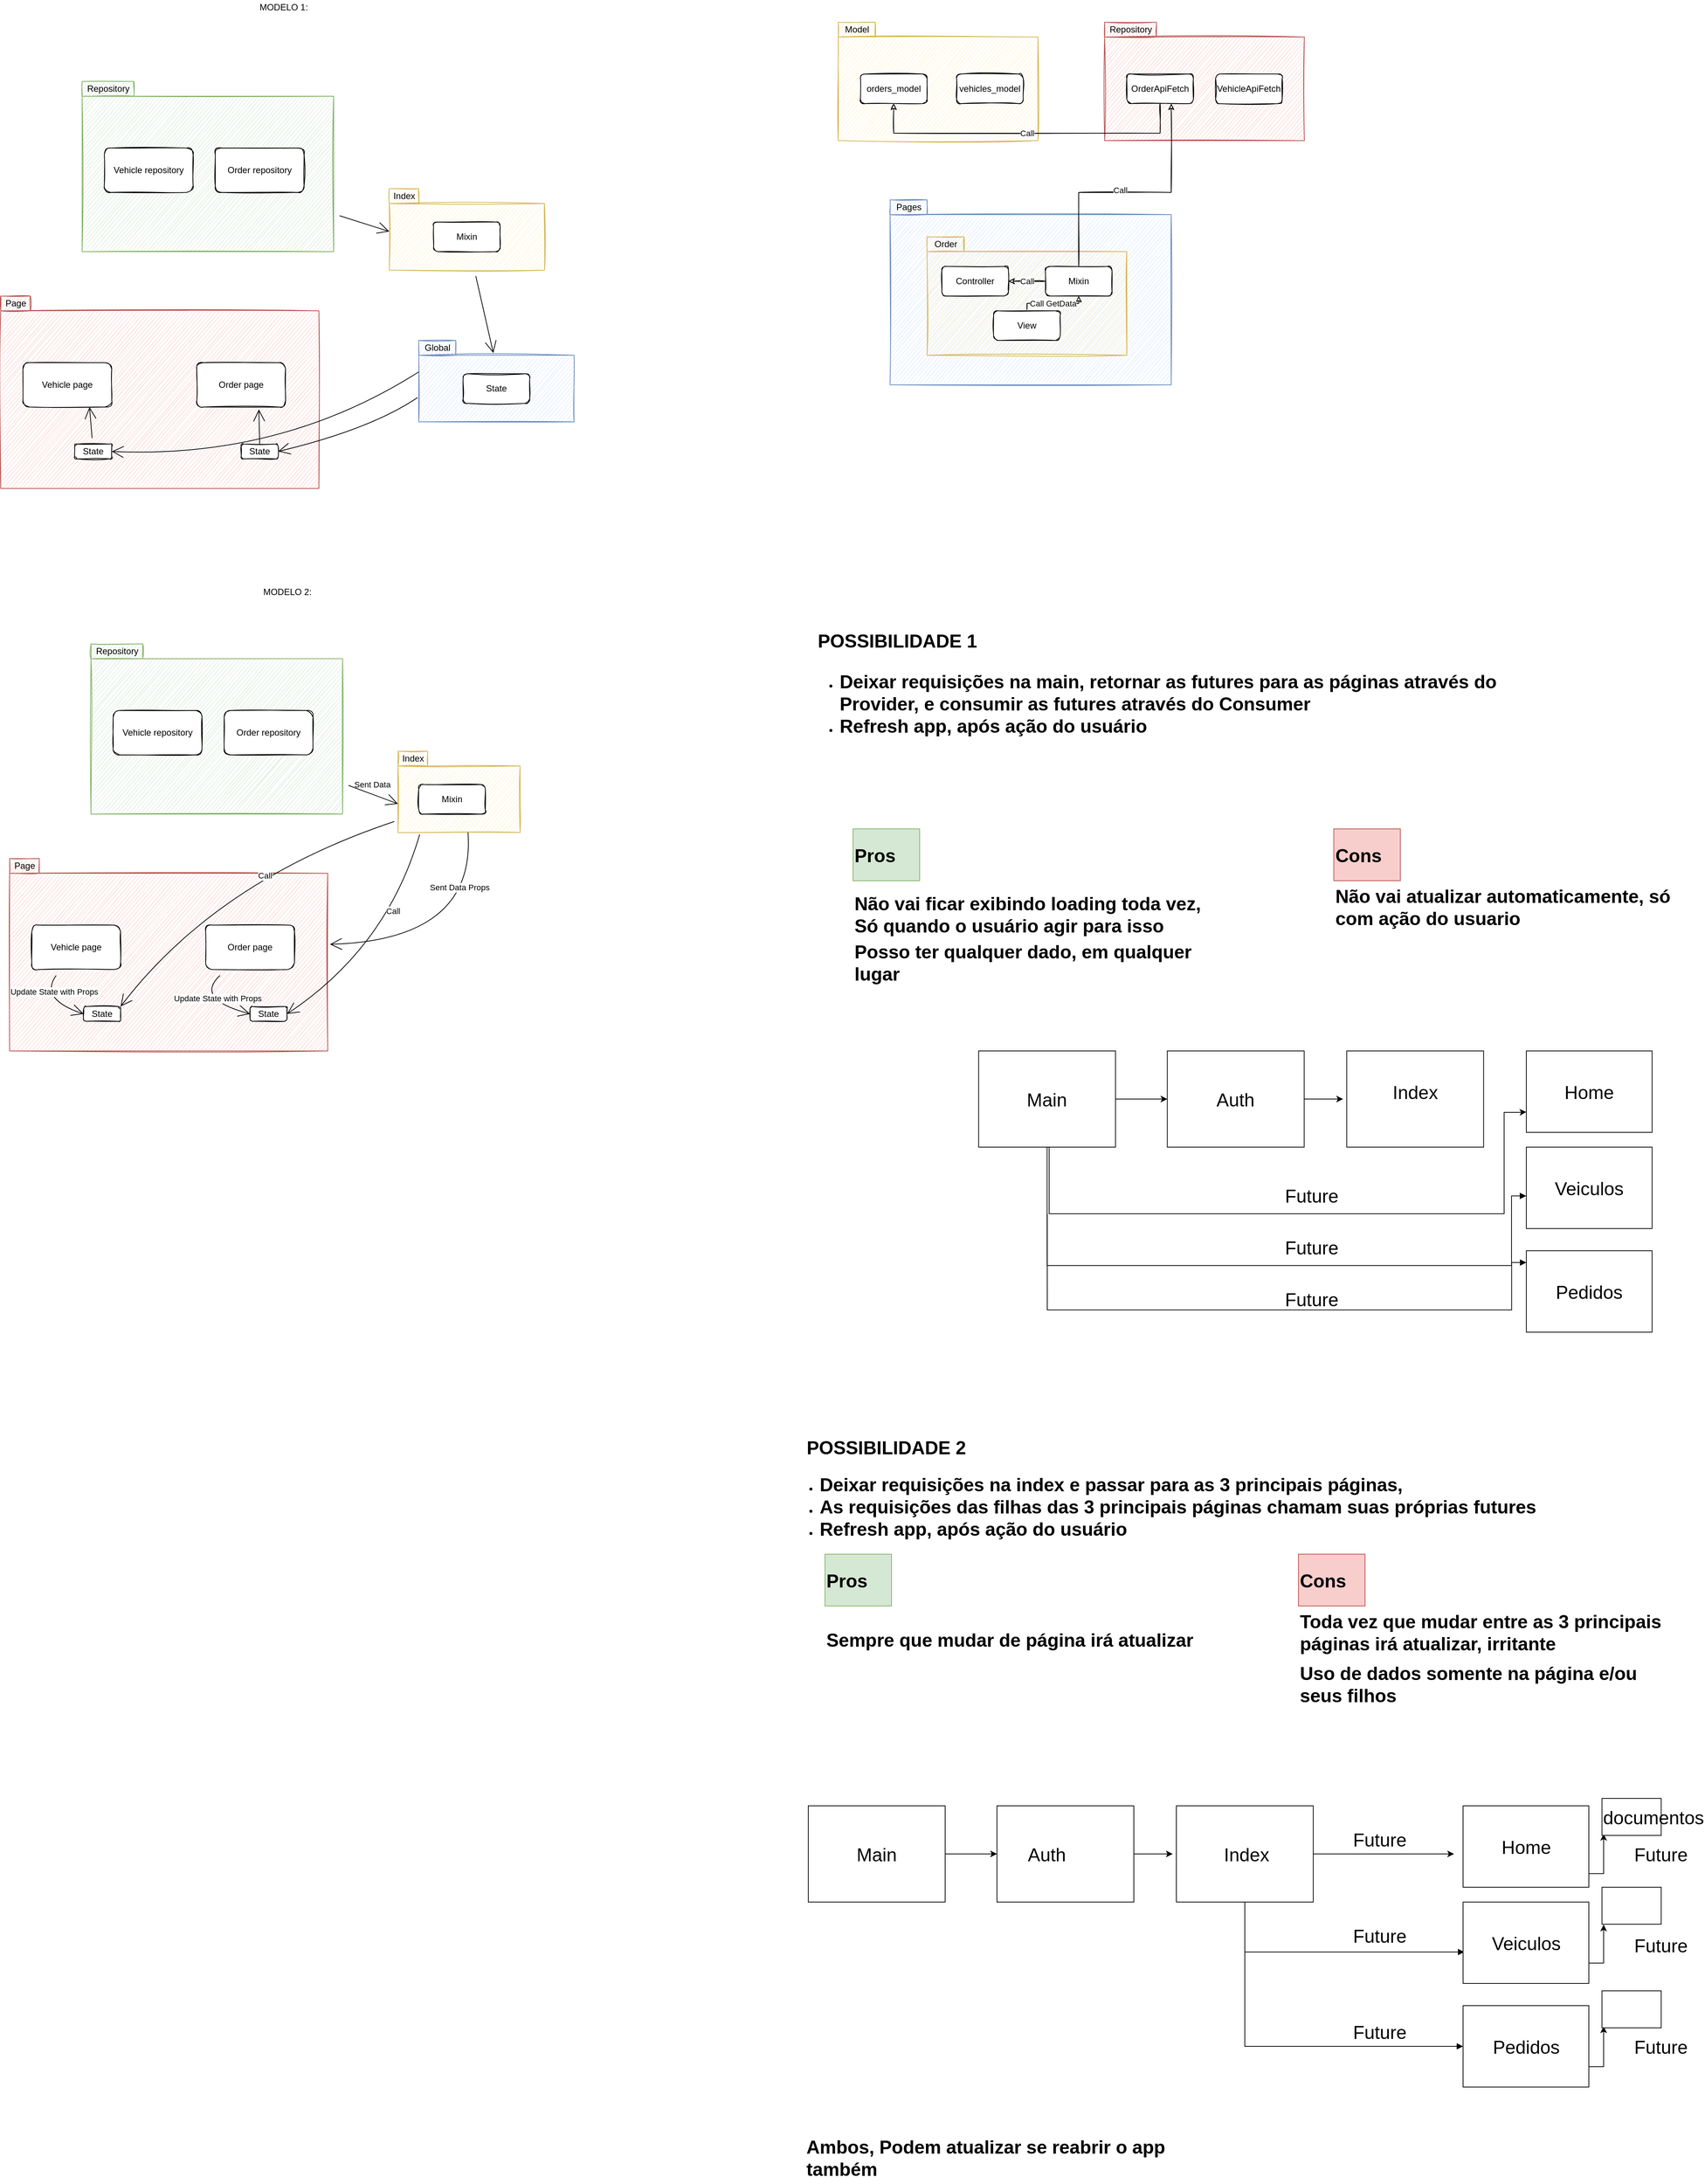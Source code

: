 <mxfile version="15.8.8" type="github">
  <diagram id="9qEGbad7l97ktrlNfDMw" name="Page-1">
    <mxGraphModel dx="5544" dy="2968" grid="1" gridSize="10" guides="1" tooltips="1" connect="1" arrows="1" fold="1" page="1" pageScale="1" pageWidth="1200" pageHeight="1920" math="0" shadow="0">
      <root>
        <mxCell id="0" />
        <mxCell id="1" parent="0" />
        <mxCell id="I9rOEneJ1uGS1RMX0i-f-10" value="" style="rounded=0;whiteSpace=wrap;html=1;shadow=0;glass=0;sketch=1;hachureGap=4;sketchStyle=rough;pointerEvents=0;fillColor=#f8cecc;strokeColor=#b85450;" parent="1" vertex="1">
          <mxGeometry x="1530" y="90" width="270" height="140" as="geometry" />
        </mxCell>
        <mxCell id="Llf1M_T53LXTJHKO9B76-27" value="" style="rounded=0;whiteSpace=wrap;html=1;shadow=0;glass=0;sketch=1;hachureGap=4;sketchStyle=rough;pointerEvents=0;fillColor=#dae8fc;strokeColor=#6c8ebf;" parent="1" vertex="1">
          <mxGeometry x="603" y="520" width="210" height="90" as="geometry" />
        </mxCell>
        <mxCell id="Llf1M_T53LXTJHKO9B76-30" style="edgeStyle=none;curved=1;rounded=0;orthogonalLoop=1;jettySize=auto;html=1;entryX=0.48;entryY=-0.033;entryDx=0;entryDy=0;entryPerimeter=0;endArrow=open;startSize=14;endSize=14;sourcePerimeterSpacing=8;targetPerimeterSpacing=8;" parent="1" source="Llf1M_T53LXTJHKO9B76-22" target="Llf1M_T53LXTJHKO9B76-27" edge="1">
          <mxGeometry relative="1" as="geometry" />
        </mxCell>
        <mxCell id="Llf1M_T53LXTJHKO9B76-22" value="" style="rounded=0;whiteSpace=wrap;html=1;shadow=0;glass=0;sketch=1;hachureGap=4;sketchStyle=rough;pointerEvents=0;fillColor=#fff2cc;strokeColor=#d6b656;" parent="1" vertex="1">
          <mxGeometry x="563" y="315" width="210" height="90" as="geometry" />
        </mxCell>
        <mxCell id="Llf1M_T53LXTJHKO9B76-57" style="edgeStyle=none;curved=1;rounded=0;orthogonalLoop=1;jettySize=auto;html=1;entryX=0.001;entryY=0.42;entryDx=0;entryDy=0;entryPerimeter=0;endArrow=open;startSize=14;endSize=14;sourcePerimeterSpacing=8;targetPerimeterSpacing=8;" parent="1" source="Llf1M_T53LXTJHKO9B76-4" target="Llf1M_T53LXTJHKO9B76-22" edge="1">
          <mxGeometry relative="1" as="geometry" />
        </mxCell>
        <mxCell id="Llf1M_T53LXTJHKO9B76-4" value="" style="rounded=0;whiteSpace=wrap;html=1;shadow=0;glass=0;sketch=1;hachureGap=4;sketchStyle=rough;pointerEvents=0;fillColor=#d5e8d4;strokeColor=#82b366;" parent="1" vertex="1">
          <mxGeometry x="148" y="170" width="340" height="210" as="geometry" />
        </mxCell>
        <mxCell id="Llf1M_T53LXTJHKO9B76-2" value="Vehicle repository" style="rounded=1;whiteSpace=wrap;html=1;hachureGap=4;pointerEvents=0;sketch=1;glass=0;shadow=0;fixDash=0;sketchStyle=rough;" parent="1" vertex="1">
          <mxGeometry x="178" y="240" width="120" height="60" as="geometry" />
        </mxCell>
        <mxCell id="Llf1M_T53LXTJHKO9B76-3" value="Order repository" style="rounded=1;whiteSpace=wrap;html=1;hachureGap=4;pointerEvents=0;sketch=1;glass=0;shadow=0;fixDash=0;sketchStyle=rough;" parent="1" vertex="1">
          <mxGeometry x="328" y="240" width="120" height="60" as="geometry" />
        </mxCell>
        <mxCell id="Llf1M_T53LXTJHKO9B76-5" value="Repository" style="text;html=1;align=center;verticalAlign=middle;resizable=0;points=[];autosize=1;strokeColor=#82b366;fillColor=#d5e8d4;sketch=1;" parent="1" vertex="1">
          <mxGeometry x="148" y="150" width="70" height="20" as="geometry" />
        </mxCell>
        <mxCell id="Llf1M_T53LXTJHKO9B76-6" value="" style="rounded=0;whiteSpace=wrap;html=1;shadow=0;glass=0;sketch=1;hachureGap=4;sketchStyle=rough;pointerEvents=0;fillColor=#f8cecc;strokeColor=#b85450;" parent="1" vertex="1">
          <mxGeometry x="38" y="460" width="430" height="240" as="geometry" />
        </mxCell>
        <mxCell id="Llf1M_T53LXTJHKO9B76-7" value="Page" style="text;html=1;align=center;verticalAlign=middle;resizable=0;points=[];autosize=1;strokeColor=#b85450;fillColor=#f8cecc;sketch=1;" parent="1" vertex="1">
          <mxGeometry x="38" y="440" width="40" height="20" as="geometry" />
        </mxCell>
        <mxCell id="Llf1M_T53LXTJHKO9B76-8" value="Vehicle page" style="rounded=1;whiteSpace=wrap;html=1;hachureGap=4;pointerEvents=0;sketch=1;glass=0;shadow=0;fixDash=0;sketchStyle=rough;" parent="1" vertex="1">
          <mxGeometry x="68" y="530" width="120" height="60" as="geometry" />
        </mxCell>
        <mxCell id="Llf1M_T53LXTJHKO9B76-9" value="Order page" style="rounded=1;whiteSpace=wrap;html=1;hachureGap=4;pointerEvents=0;sketch=1;glass=0;shadow=0;fixDash=0;sketchStyle=rough;" parent="1" vertex="1">
          <mxGeometry x="303" y="530" width="120" height="60" as="geometry" />
        </mxCell>
        <mxCell id="Llf1M_T53LXTJHKO9B76-12" style="edgeStyle=none;curved=1;rounded=0;orthogonalLoop=1;jettySize=auto;html=1;endArrow=open;startSize=14;endSize=14;sourcePerimeterSpacing=8;targetPerimeterSpacing=8;exitX=0.5;exitY=0;exitDx=0;exitDy=0;entryX=0.699;entryY=1.053;entryDx=0;entryDy=0;entryPerimeter=0;" parent="1" source="Llf1M_T53LXTJHKO9B76-11" target="Llf1M_T53LXTJHKO9B76-9" edge="1">
          <mxGeometry relative="1" as="geometry" />
        </mxCell>
        <mxCell id="Llf1M_T53LXTJHKO9B76-11" value="State" style="rounded=1;whiteSpace=wrap;html=1;hachureGap=4;pointerEvents=0;sketch=1;glass=0;shadow=0;fixDash=0;sketchStyle=rough;" parent="1" vertex="1">
          <mxGeometry x="363" y="640" width="50" height="20" as="geometry" />
        </mxCell>
        <mxCell id="Llf1M_T53LXTJHKO9B76-14" style="edgeStyle=none;curved=1;rounded=0;orthogonalLoop=1;jettySize=auto;html=1;entryX=0.75;entryY=1;entryDx=0;entryDy=0;endArrow=open;startSize=14;endSize=14;sourcePerimeterSpacing=8;targetPerimeterSpacing=8;" parent="1" source="Llf1M_T53LXTJHKO9B76-13" target="Llf1M_T53LXTJHKO9B76-8" edge="1">
          <mxGeometry relative="1" as="geometry" />
        </mxCell>
        <mxCell id="Llf1M_T53LXTJHKO9B76-13" value="State" style="rounded=1;whiteSpace=wrap;html=1;hachureGap=4;pointerEvents=0;sketch=1;glass=0;shadow=0;fixDash=0;sketchStyle=rough;" parent="1" vertex="1">
          <mxGeometry x="138" y="640" width="50" height="20" as="geometry" />
        </mxCell>
        <mxCell id="Llf1M_T53LXTJHKO9B76-19" style="edgeStyle=none;curved=1;rounded=0;orthogonalLoop=1;jettySize=auto;html=1;entryX=1;entryY=0.5;entryDx=0;entryDy=0;endArrow=open;startSize=14;endSize=14;sourcePerimeterSpacing=8;targetPerimeterSpacing=8;exitX=-0.008;exitY=0.635;exitDx=0;exitDy=0;exitPerimeter=0;" parent="1" source="Llf1M_T53LXTJHKO9B76-27" target="Llf1M_T53LXTJHKO9B76-11" edge="1">
          <mxGeometry relative="1" as="geometry">
            <Array as="points">
              <mxPoint x="538" y="620" />
            </Array>
          </mxGeometry>
        </mxCell>
        <mxCell id="Llf1M_T53LXTJHKO9B76-20" style="edgeStyle=none;curved=1;rounded=0;orthogonalLoop=1;jettySize=auto;html=1;entryX=1;entryY=0.5;entryDx=0;entryDy=0;endArrow=open;startSize=14;endSize=14;sourcePerimeterSpacing=8;targetPerimeterSpacing=8;exitX=0;exitY=0.25;exitDx=0;exitDy=0;" parent="1" source="Llf1M_T53LXTJHKO9B76-27" target="Llf1M_T53LXTJHKO9B76-13" edge="1">
          <mxGeometry relative="1" as="geometry">
            <Array as="points">
              <mxPoint x="418" y="660" />
            </Array>
          </mxGeometry>
        </mxCell>
        <mxCell id="Llf1M_T53LXTJHKO9B76-15" value="State" style="rounded=1;whiteSpace=wrap;html=1;hachureGap=4;pointerEvents=0;sketch=1;glass=0;shadow=0;fixDash=0;sketchStyle=rough;" parent="1" vertex="1">
          <mxGeometry x="663" y="545" width="90" height="40" as="geometry" />
        </mxCell>
        <mxCell id="Llf1M_T53LXTJHKO9B76-21" value="Mixin" style="rounded=1;whiteSpace=wrap;html=1;hachureGap=4;pointerEvents=0;sketch=1;glass=0;shadow=0;fixDash=0;sketchStyle=rough;" parent="1" vertex="1">
          <mxGeometry x="623" y="340" width="90" height="40" as="geometry" />
        </mxCell>
        <mxCell id="Llf1M_T53LXTJHKO9B76-23" value="Index" style="text;html=1;align=center;verticalAlign=middle;resizable=0;points=[];autosize=1;strokeColor=#d6b656;fillColor=#fff2cc;sketch=1;" parent="1" vertex="1">
          <mxGeometry x="563" y="295" width="40" height="20" as="geometry" />
        </mxCell>
        <mxCell id="Llf1M_T53LXTJHKO9B76-28" value="Global" style="text;html=1;align=center;verticalAlign=middle;resizable=0;points=[];autosize=1;strokeColor=#6c8ebf;fillColor=#dae8fc;sketch=1;" parent="1" vertex="1">
          <mxGeometry x="603" y="500" width="50" height="20" as="geometry" />
        </mxCell>
        <mxCell id="Llf1M_T53LXTJHKO9B76-34" value="" style="rounded=0;whiteSpace=wrap;html=1;shadow=0;glass=0;sketch=1;hachureGap=4;sketchStyle=rough;pointerEvents=0;fillColor=#fff2cc;strokeColor=#d6b656;" parent="1" vertex="1">
          <mxGeometry x="575" y="1075" width="165" height="90" as="geometry" />
        </mxCell>
        <mxCell id="Llf1M_T53LXTJHKO9B76-58" style="edgeStyle=none;curved=1;rounded=0;orthogonalLoop=1;jettySize=auto;html=1;entryX=-0.001;entryY=0.568;entryDx=0;entryDy=0;entryPerimeter=0;endArrow=open;startSize=14;endSize=14;sourcePerimeterSpacing=8;targetPerimeterSpacing=8;" parent="1" source="Llf1M_T53LXTJHKO9B76-35" target="Llf1M_T53LXTJHKO9B76-34" edge="1">
          <mxGeometry relative="1" as="geometry" />
        </mxCell>
        <mxCell id="Llf1M_T53LXTJHKO9B76-76" value="Sent Data" style="edgeLabel;html=1;align=center;verticalAlign=middle;resizable=0;points=[];labelBackgroundColor=none;" parent="Llf1M_T53LXTJHKO9B76-58" vertex="1" connectable="0">
          <mxGeometry x="0.159" y="1" relative="1" as="geometry">
            <mxPoint x="-7" y="-15" as="offset" />
          </mxGeometry>
        </mxCell>
        <mxCell id="Llf1M_T53LXTJHKO9B76-35" value="" style="rounded=0;whiteSpace=wrap;html=1;shadow=0;glass=0;sketch=1;hachureGap=4;sketchStyle=rough;pointerEvents=0;fillColor=#d5e8d4;strokeColor=#82b366;" parent="1" vertex="1">
          <mxGeometry x="160" y="930" width="340" height="210" as="geometry" />
        </mxCell>
        <mxCell id="Llf1M_T53LXTJHKO9B76-36" value="Vehicle repository" style="rounded=1;whiteSpace=wrap;html=1;hachureGap=4;pointerEvents=0;sketch=1;glass=0;shadow=0;fixDash=0;sketchStyle=rough;" parent="1" vertex="1">
          <mxGeometry x="190" y="1000" width="120" height="60" as="geometry" />
        </mxCell>
        <mxCell id="Llf1M_T53LXTJHKO9B76-37" value="Order repository" style="rounded=1;whiteSpace=wrap;html=1;hachureGap=4;pointerEvents=0;sketch=1;glass=0;shadow=0;fixDash=0;sketchStyle=rough;" parent="1" vertex="1">
          <mxGeometry x="340" y="1000" width="120" height="60" as="geometry" />
        </mxCell>
        <mxCell id="Llf1M_T53LXTJHKO9B76-38" value="Repository" style="text;html=1;align=center;verticalAlign=middle;resizable=0;points=[];autosize=1;strokeColor=#82b366;fillColor=#d5e8d4;sketch=1;" parent="1" vertex="1">
          <mxGeometry x="160" y="910" width="70" height="20" as="geometry" />
        </mxCell>
        <mxCell id="Llf1M_T53LXTJHKO9B76-39" value="" style="rounded=0;whiteSpace=wrap;html=1;shadow=0;glass=0;sketch=1;hachureGap=4;sketchStyle=rough;pointerEvents=0;fillColor=#f8cecc;strokeColor=#b85450;" parent="1" vertex="1">
          <mxGeometry x="50" y="1220" width="430" height="240" as="geometry" />
        </mxCell>
        <mxCell id="Llf1M_T53LXTJHKO9B76-40" value="Page" style="text;html=1;align=center;verticalAlign=middle;resizable=0;points=[];autosize=1;strokeColor=#b85450;fillColor=#f8cecc;sketch=1;" parent="1" vertex="1">
          <mxGeometry x="50" y="1200" width="40" height="20" as="geometry" />
        </mxCell>
        <mxCell id="Llf1M_T53LXTJHKO9B76-84" style="edgeStyle=none;curved=1;rounded=0;orthogonalLoop=1;jettySize=auto;html=1;entryX=0;entryY=0.5;entryDx=0;entryDy=0;endArrow=open;startSize=14;endSize=14;sourcePerimeterSpacing=8;targetPerimeterSpacing=8;" parent="1" source="Llf1M_T53LXTJHKO9B76-41" target="Llf1M_T53LXTJHKO9B76-46" edge="1">
          <mxGeometry relative="1" as="geometry">
            <Array as="points">
              <mxPoint x="90" y="1390" />
            </Array>
          </mxGeometry>
        </mxCell>
        <mxCell id="Llf1M_T53LXTJHKO9B76-41" value="Vehicle page" style="rounded=1;whiteSpace=wrap;html=1;hachureGap=4;pointerEvents=0;sketch=1;glass=0;shadow=0;fixDash=0;sketchStyle=rough;" parent="1" vertex="1">
          <mxGeometry x="80" y="1290" width="120" height="60" as="geometry" />
        </mxCell>
        <mxCell id="Llf1M_T53LXTJHKO9B76-82" style="edgeStyle=none;curved=1;rounded=0;orthogonalLoop=1;jettySize=auto;html=1;entryX=0;entryY=0.5;entryDx=0;entryDy=0;endArrow=open;startSize=14;endSize=14;sourcePerimeterSpacing=8;targetPerimeterSpacing=8;" parent="1" source="Llf1M_T53LXTJHKO9B76-42" target="Llf1M_T53LXTJHKO9B76-44" edge="1">
          <mxGeometry relative="1" as="geometry">
            <Array as="points">
              <mxPoint x="300" y="1390" />
            </Array>
          </mxGeometry>
        </mxCell>
        <mxCell id="Llf1M_T53LXTJHKO9B76-83" value="Update State with Props" style="edgeLabel;html=1;align=center;verticalAlign=middle;resizable=0;points=[];" parent="Llf1M_T53LXTJHKO9B76-82" vertex="1" connectable="0">
          <mxGeometry x="0.22" y="9" relative="1" as="geometry">
            <mxPoint as="offset" />
          </mxGeometry>
        </mxCell>
        <mxCell id="Llf1M_T53LXTJHKO9B76-42" value="Order page" style="rounded=1;whiteSpace=wrap;html=1;hachureGap=4;pointerEvents=0;sketch=1;glass=0;shadow=0;fixDash=0;sketchStyle=rough;" parent="1" vertex="1">
          <mxGeometry x="315" y="1290" width="120" height="60" as="geometry" />
        </mxCell>
        <mxCell id="Llf1M_T53LXTJHKO9B76-44" value="State" style="rounded=1;whiteSpace=wrap;html=1;hachureGap=4;pointerEvents=0;sketch=1;glass=0;shadow=0;fixDash=0;sketchStyle=rough;" parent="1" vertex="1">
          <mxGeometry x="375" y="1400" width="50" height="20" as="geometry" />
        </mxCell>
        <mxCell id="Llf1M_T53LXTJHKO9B76-46" value="State" style="rounded=1;whiteSpace=wrap;html=1;hachureGap=4;pointerEvents=0;sketch=1;glass=0;shadow=0;fixDash=0;sketchStyle=rough;" parent="1" vertex="1">
          <mxGeometry x="150" y="1400" width="50" height="20" as="geometry" />
        </mxCell>
        <mxCell id="Llf1M_T53LXTJHKO9B76-77" style="edgeStyle=none;curved=1;rounded=0;orthogonalLoop=1;jettySize=auto;html=1;exitX=0.177;exitY=1.028;exitDx=0;exitDy=0;entryX=1;entryY=0.5;entryDx=0;entryDy=0;endArrow=open;startSize=14;endSize=14;sourcePerimeterSpacing=8;targetPerimeterSpacing=8;exitPerimeter=0;" parent="1" source="Llf1M_T53LXTJHKO9B76-34" target="Llf1M_T53LXTJHKO9B76-44" edge="1">
          <mxGeometry relative="1" as="geometry">
            <Array as="points">
              <mxPoint x="560" y="1320" />
            </Array>
          </mxGeometry>
        </mxCell>
        <mxCell id="Llf1M_T53LXTJHKO9B76-78" value="Call" style="edgeLabel;html=1;align=center;verticalAlign=middle;resizable=0;points=[];" parent="Llf1M_T53LXTJHKO9B76-77" vertex="1" connectable="0">
          <mxGeometry x="-0.173" y="-3" relative="1" as="geometry">
            <mxPoint x="3" y="-23" as="offset" />
          </mxGeometry>
        </mxCell>
        <mxCell id="Llf1M_T53LXTJHKO9B76-79" style="edgeStyle=none;curved=1;rounded=0;orthogonalLoop=1;jettySize=auto;html=1;entryX=1;entryY=0;entryDx=0;entryDy=0;endArrow=open;startSize=14;endSize=14;sourcePerimeterSpacing=8;targetPerimeterSpacing=8;" parent="1" target="Llf1M_T53LXTJHKO9B76-46" edge="1">
          <mxGeometry relative="1" as="geometry">
            <mxPoint x="570" y="1150" as="sourcePoint" />
            <Array as="points">
              <mxPoint x="330" y="1230" />
            </Array>
          </mxGeometry>
        </mxCell>
        <mxCell id="Llf1M_T53LXTJHKO9B76-80" value="Call" style="edgeLabel;html=1;align=center;verticalAlign=middle;resizable=0;points=[];" parent="Llf1M_T53LXTJHKO9B76-79" vertex="1" connectable="0">
          <mxGeometry x="-0.19" y="14" relative="1" as="geometry">
            <mxPoint as="offset" />
          </mxGeometry>
        </mxCell>
        <mxCell id="Llf1M_T53LXTJHKO9B76-50" value="Mixin" style="rounded=1;whiteSpace=wrap;html=1;hachureGap=4;pointerEvents=0;sketch=1;glass=0;shadow=0;fixDash=0;sketchStyle=rough;" parent="1" vertex="1">
          <mxGeometry x="603" y="1100" width="90" height="40" as="geometry" />
        </mxCell>
        <mxCell id="Llf1M_T53LXTJHKO9B76-51" value="Index" style="text;html=1;align=center;verticalAlign=middle;resizable=0;points=[];autosize=1;strokeColor=#d6b656;fillColor=#fff2cc;sketch=1;" parent="1" vertex="1">
          <mxGeometry x="575" y="1055" width="40" height="20" as="geometry" />
        </mxCell>
        <mxCell id="Llf1M_T53LXTJHKO9B76-53" value="MODELO 2:" style="text;html=1;align=center;verticalAlign=middle;resizable=0;points=[];autosize=1;strokeColor=none;fillColor=none;" parent="1" vertex="1">
          <mxGeometry x="385" y="830" width="80" height="20" as="geometry" />
        </mxCell>
        <mxCell id="Llf1M_T53LXTJHKO9B76-54" value="MODELO 1:" style="text;html=1;align=center;verticalAlign=middle;resizable=0;points=[];autosize=1;strokeColor=none;fillColor=none;" parent="1" vertex="1">
          <mxGeometry x="380" y="40" width="80" height="20" as="geometry" />
        </mxCell>
        <mxCell id="Llf1M_T53LXTJHKO9B76-72" style="edgeStyle=none;curved=1;rounded=0;orthogonalLoop=1;jettySize=auto;html=1;exitX=0.573;exitY=0.997;exitDx=0;exitDy=0;endArrow=open;startSize=14;endSize=14;sourcePerimeterSpacing=8;targetPerimeterSpacing=8;exitPerimeter=0;" parent="1" source="Llf1M_T53LXTJHKO9B76-34" edge="1">
          <mxGeometry relative="1" as="geometry">
            <mxPoint x="775" y="1140" as="sourcePoint" />
            <mxPoint x="483" y="1316" as="targetPoint" />
            <Array as="points">
              <mxPoint x="680" y="1310" />
            </Array>
          </mxGeometry>
        </mxCell>
        <mxCell id="Llf1M_T53LXTJHKO9B76-81" value="Sent Data Props" style="edgeLabel;html=1;align=center;verticalAlign=middle;resizable=0;points=[];" parent="Llf1M_T53LXTJHKO9B76-72" vertex="1" connectable="0">
          <mxGeometry x="-0.577" y="-17" relative="1" as="geometry">
            <mxPoint as="offset" />
          </mxGeometry>
        </mxCell>
        <mxCell id="Llf1M_T53LXTJHKO9B76-85" value="Update State with Props" style="edgeLabel;html=1;align=center;verticalAlign=middle;resizable=0;points=[];" parent="1" vertex="1" connectable="0">
          <mxGeometry x="110.004" y="1379.997" as="geometry" />
        </mxCell>
        <mxCell id="I9rOEneJ1uGS1RMX0i-f-2" value="" style="rounded=0;whiteSpace=wrap;html=1;shadow=0;glass=0;sketch=1;hachureGap=4;sketchStyle=rough;pointerEvents=0;fillColor=#fff2cc;strokeColor=#d6b656;" parent="1" vertex="1">
          <mxGeometry x="1170" y="90" width="270" height="140" as="geometry" />
        </mxCell>
        <mxCell id="I9rOEneJ1uGS1RMX0i-f-3" value="Model" style="text;html=1;align=center;verticalAlign=middle;resizable=0;points=[];autosize=1;strokeColor=#d6b656;fillColor=#fff2cc;sketch=1;" parent="1" vertex="1">
          <mxGeometry x="1170" y="70" width="50" height="20" as="geometry" />
        </mxCell>
        <mxCell id="I9rOEneJ1uGS1RMX0i-f-4" value="orders_model" style="rounded=1;whiteSpace=wrap;html=1;hachureGap=4;pointerEvents=0;sketch=1;glass=0;shadow=0;fixDash=0;sketchStyle=rough;" parent="1" vertex="1">
          <mxGeometry x="1200" y="140" width="90" height="40" as="geometry" />
        </mxCell>
        <mxCell id="I9rOEneJ1uGS1RMX0i-f-17" value="Call" style="edgeStyle=orthogonalEdgeStyle;rounded=0;orthogonalLoop=1;jettySize=auto;html=1;sketch=1;" parent="1" source="I9rOEneJ1uGS1RMX0i-f-6" edge="1">
          <mxGeometry relative="1" as="geometry">
            <mxPoint x="1245" y="180" as="targetPoint" />
            <Array as="points">
              <mxPoint x="1605" y="220" />
              <mxPoint x="1245" y="220" />
            </Array>
          </mxGeometry>
        </mxCell>
        <mxCell id="I9rOEneJ1uGS1RMX0i-f-6" value="OrderApiFetch" style="rounded=1;whiteSpace=wrap;html=1;hachureGap=4;pointerEvents=0;sketch=1;glass=0;shadow=0;fixDash=0;sketchStyle=rough;" parent="1" vertex="1">
          <mxGeometry x="1560" y="140" width="90" height="40" as="geometry" />
        </mxCell>
        <mxCell id="I9rOEneJ1uGS1RMX0i-f-9" value="vehicles_model" style="rounded=1;whiteSpace=wrap;html=1;hachureGap=4;pointerEvents=0;sketch=1;glass=0;shadow=0;fixDash=0;sketchStyle=rough;" parent="1" vertex="1">
          <mxGeometry x="1330" y="140" width="90" height="40" as="geometry" />
        </mxCell>
        <mxCell id="I9rOEneJ1uGS1RMX0i-f-11" value="Repository" style="text;html=1;align=center;verticalAlign=middle;resizable=0;points=[];autosize=1;strokeColor=#b85450;fillColor=#f8cecc;sketch=1;" parent="1" vertex="1">
          <mxGeometry x="1530" y="70" width="70" height="20" as="geometry" />
        </mxCell>
        <mxCell id="I9rOEneJ1uGS1RMX0i-f-12" value="VehicleApiFetch" style="rounded=1;whiteSpace=wrap;html=1;hachureGap=4;pointerEvents=0;sketch=1;glass=0;shadow=0;fixDash=0;sketchStyle=rough;" parent="1" vertex="1">
          <mxGeometry x="1680" y="140" width="90" height="40" as="geometry" />
        </mxCell>
        <mxCell id="I9rOEneJ1uGS1RMX0i-f-13" value="" style="rounded=0;whiteSpace=wrap;html=1;shadow=0;glass=0;sketch=1;hachureGap=4;sketchStyle=rough;pointerEvents=0;fillColor=#dae8fc;strokeColor=#6c8ebf;" parent="1" vertex="1">
          <mxGeometry x="1240" y="330" width="380" height="230" as="geometry" />
        </mxCell>
        <mxCell id="I9rOEneJ1uGS1RMX0i-f-14" value="Pages" style="text;html=1;align=center;verticalAlign=middle;resizable=0;points=[];autosize=1;strokeColor=#6c8ebf;fillColor=#dae8fc;sketch=1;" parent="1" vertex="1">
          <mxGeometry x="1240" y="310" width="50" height="20" as="geometry" />
        </mxCell>
        <mxCell id="I9rOEneJ1uGS1RMX0i-f-15" value="" style="rounded=0;whiteSpace=wrap;html=1;shadow=0;glass=0;sketch=1;hachureGap=4;sketchStyle=rough;pointerEvents=0;fillColor=#fff2cc;strokeColor=#d6b656;" parent="1" vertex="1">
          <mxGeometry x="1290" y="380" width="270" height="140" as="geometry" />
        </mxCell>
        <mxCell id="I9rOEneJ1uGS1RMX0i-f-16" value="Order" style="text;html=1;align=center;verticalAlign=middle;resizable=0;points=[];autosize=1;strokeColor=#d6b656;fillColor=#fff2cc;sketch=1;" parent="1" vertex="1">
          <mxGeometry x="1290" y="360" width="50" height="20" as="geometry" />
        </mxCell>
        <mxCell id="I9rOEneJ1uGS1RMX0i-f-1" value="Controller" style="rounded=1;whiteSpace=wrap;html=1;hachureGap=4;pointerEvents=0;sketch=1;glass=0;shadow=0;fixDash=0;sketchStyle=rough;" parent="1" vertex="1">
          <mxGeometry x="1310" y="400" width="90" height="40" as="geometry" />
        </mxCell>
        <mxCell id="I9rOEneJ1uGS1RMX0i-f-20" style="edgeStyle=orthogonalEdgeStyle;rounded=0;sketch=1;orthogonalLoop=1;jettySize=auto;html=1;" parent="1" source="I9rOEneJ1uGS1RMX0i-f-7" target="I9rOEneJ1uGS1RMX0i-f-5" edge="1">
          <mxGeometry relative="1" as="geometry">
            <Array as="points">
              <mxPoint x="1425" y="450" />
              <mxPoint x="1495" y="450" />
            </Array>
          </mxGeometry>
        </mxCell>
        <mxCell id="I9rOEneJ1uGS1RMX0i-f-21" value="Call GetData" style="edgeLabel;html=1;align=center;verticalAlign=middle;resizable=0;points=[];" parent="I9rOEneJ1uGS1RMX0i-f-20" vertex="1" connectable="0">
          <mxGeometry x="0.189" y="-1" relative="1" as="geometry">
            <mxPoint x="-9" y="-1" as="offset" />
          </mxGeometry>
        </mxCell>
        <mxCell id="I9rOEneJ1uGS1RMX0i-f-7" value="View" style="rounded=1;whiteSpace=wrap;html=1;hachureGap=4;pointerEvents=0;sketch=1;glass=0;shadow=0;fixDash=0;sketchStyle=rough;" parent="1" vertex="1">
          <mxGeometry x="1380" y="460" width="90" height="40" as="geometry" />
        </mxCell>
        <mxCell id="I9rOEneJ1uGS1RMX0i-f-18" style="edgeStyle=orthogonalEdgeStyle;rounded=0;sketch=1;orthogonalLoop=1;jettySize=auto;html=1;entryX=0.667;entryY=1;entryDx=0;entryDy=0;entryPerimeter=0;" parent="1" source="I9rOEneJ1uGS1RMX0i-f-5" target="I9rOEneJ1uGS1RMX0i-f-6" edge="1">
          <mxGeometry relative="1" as="geometry">
            <Array as="points">
              <mxPoint x="1495" y="300" />
              <mxPoint x="1620" y="300" />
            </Array>
          </mxGeometry>
        </mxCell>
        <mxCell id="I9rOEneJ1uGS1RMX0i-f-19" value="Call" style="edgeLabel;html=1;align=center;verticalAlign=middle;resizable=0;points=[];" parent="I9rOEneJ1uGS1RMX0i-f-18" vertex="1" connectable="0">
          <mxGeometry x="-0.097" y="3" relative="1" as="geometry">
            <mxPoint as="offset" />
          </mxGeometry>
        </mxCell>
        <mxCell id="I9rOEneJ1uGS1RMX0i-f-22" value="Call" style="edgeStyle=orthogonalEdgeStyle;rounded=0;sketch=1;orthogonalLoop=1;jettySize=auto;html=1;entryX=1;entryY=0.5;entryDx=0;entryDy=0;" parent="1" source="I9rOEneJ1uGS1RMX0i-f-5" target="I9rOEneJ1uGS1RMX0i-f-1" edge="1">
          <mxGeometry relative="1" as="geometry">
            <Array as="points">
              <mxPoint x="1430" y="420" />
              <mxPoint x="1430" y="420" />
            </Array>
          </mxGeometry>
        </mxCell>
        <mxCell id="I9rOEneJ1uGS1RMX0i-f-5" value="Mixin" style="rounded=1;whiteSpace=wrap;html=1;hachureGap=4;pointerEvents=0;sketch=1;glass=0;shadow=0;fixDash=0;sketchStyle=rough;" parent="1" vertex="1">
          <mxGeometry x="1450" y="400" width="90" height="40" as="geometry" />
        </mxCell>
        <mxCell id="ICttss3qRTx6NqHcNAwH-1" value="&lt;b&gt;&lt;font style=&quot;font-size: 25px&quot;&gt;POSSIBILIDADE 1&lt;/font&gt;&lt;/b&gt;" style="text;html=1;strokeColor=none;fillColor=none;align=center;verticalAlign=middle;whiteSpace=wrap;rounded=0;" vertex="1" parent="1">
          <mxGeometry x="1139.75" y="890" width="220" height="30" as="geometry" />
        </mxCell>
        <mxCell id="ICttss3qRTx6NqHcNAwH-20" style="edgeStyle=orthogonalEdgeStyle;rounded=0;orthogonalLoop=1;jettySize=auto;html=1;fontSize=25;entryX=0;entryY=0.75;entryDx=0;entryDy=0;" edge="1" parent="1" source="ICttss3qRTx6NqHcNAwH-2" target="ICttss3qRTx6NqHcNAwH-119">
          <mxGeometry relative="1" as="geometry">
            <mxPoint x="2090" y="1630" as="targetPoint" />
            <Array as="points">
              <mxPoint x="1455" y="1680" />
              <mxPoint x="2070" y="1680" />
              <mxPoint x="2070" y="1543" />
              <mxPoint x="2090" y="1543" />
            </Array>
          </mxGeometry>
        </mxCell>
        <mxCell id="ICttss3qRTx6NqHcNAwH-22" style="edgeStyle=orthogonalEdgeStyle;rounded=0;orthogonalLoop=1;jettySize=auto;html=1;entryX=0;entryY=0.5;entryDx=0;entryDy=0;fontSize=25;" edge="1" parent="1" source="ICttss3qRTx6NqHcNAwH-2" target="ICttss3qRTx6NqHcNAwH-9">
          <mxGeometry relative="1" as="geometry" />
        </mxCell>
        <mxCell id="ICttss3qRTx6NqHcNAwH-138" style="edgeStyle=orthogonalEdgeStyle;rounded=0;orthogonalLoop=1;jettySize=auto;html=1;fontSize=25;endArrow=block;endFill=1;entryX=-0.001;entryY=0.599;entryDx=0;entryDy=0;entryPerimeter=0;" edge="1" parent="1" source="ICttss3qRTx6NqHcNAwH-2" target="ICttss3qRTx6NqHcNAwH-123">
          <mxGeometry relative="1" as="geometry">
            <mxPoint x="1452" y="1780" as="targetPoint" />
            <Array as="points">
              <mxPoint x="1452" y="1750" />
              <mxPoint x="2080" y="1750" />
              <mxPoint x="2080" y="1656" />
            </Array>
          </mxGeometry>
        </mxCell>
        <mxCell id="ICttss3qRTx6NqHcNAwH-2" value="" style="rounded=0;whiteSpace=wrap;html=1;fontSize=25;" vertex="1" parent="1">
          <mxGeometry x="1359.75" y="1460" width="185" height="130" as="geometry" />
        </mxCell>
        <mxCell id="ICttss3qRTx6NqHcNAwH-3" value="&lt;div&gt;&lt;span style=&quot;font-size: 25px&quot;&gt;&lt;b&gt;&lt;br&gt;&lt;/b&gt;&lt;/span&gt;&lt;/div&gt;&lt;ul&gt;&lt;li&gt;&lt;b&gt;&lt;font style=&quot;font-size: 25px&quot;&gt;Deixar requisições na main, retornar as futures para as páginas através do Provider, e consumir as futures através do Consumer&lt;/font&gt;&lt;/b&gt;&lt;/li&gt;&lt;li&gt;&lt;span style=&quot;font-size: 25px&quot;&gt;&lt;b&gt;Refresh app, após ação do usuário&lt;/b&gt;&lt;/span&gt;&lt;/li&gt;&lt;/ul&gt;" style="text;html=1;strokeColor=none;fillColor=none;align=left;verticalAlign=middle;whiteSpace=wrap;rounded=0;" vertex="1" parent="1">
          <mxGeometry x="1130.25" y="940" width="1019.5" height="70" as="geometry" />
        </mxCell>
        <mxCell id="ICttss3qRTx6NqHcNAwH-4" value="&lt;b&gt;&lt;font style=&quot;font-size: 25px&quot;&gt;Pros&lt;/font&gt;&lt;/b&gt;" style="text;html=1;strokeColor=#82b366;fillColor=#d5e8d4;align=left;verticalAlign=middle;whiteSpace=wrap;rounded=0;" vertex="1" parent="1">
          <mxGeometry x="1190" y="1160" width="90" height="70" as="geometry" />
        </mxCell>
        <mxCell id="ICttss3qRTx6NqHcNAwH-5" value="&lt;b&gt;&lt;font style=&quot;font-size: 25px&quot;&gt;Cons&lt;/font&gt;&lt;/b&gt;" style="text;html=1;strokeColor=#b85450;fillColor=#f8cecc;align=left;verticalAlign=middle;whiteSpace=wrap;rounded=0;" vertex="1" parent="1">
          <mxGeometry x="1839.75" y="1160" width="90" height="70" as="geometry" />
        </mxCell>
        <mxCell id="ICttss3qRTx6NqHcNAwH-6" value="&lt;b&gt;&lt;font style=&quot;font-size: 25px&quot;&gt;Não vai ficar exibindo loading toda vez,&lt;br&gt;Só quando o usuário agir para isso&lt;br&gt;&lt;/font&gt;&lt;/b&gt;" style="text;html=1;strokeColor=none;fillColor=none;align=left;verticalAlign=middle;whiteSpace=wrap;rounded=0;" vertex="1" parent="1">
          <mxGeometry x="1190" y="1240" width="500" height="70" as="geometry" />
        </mxCell>
        <mxCell id="ICttss3qRTx6NqHcNAwH-7" value="&lt;b&gt;&lt;font style=&quot;font-size: 25px&quot;&gt;Não vai atualizar automaticamente, só com ação do usuario&lt;/font&gt;&lt;/b&gt;" style="text;html=1;strokeColor=none;fillColor=none;align=left;verticalAlign=middle;whiteSpace=wrap;rounded=0;" vertex="1" parent="1">
          <mxGeometry x="1839.75" y="1230" width="500" height="70" as="geometry" />
        </mxCell>
        <mxCell id="ICttss3qRTx6NqHcNAwH-8" value="Main" style="text;html=1;strokeColor=none;fillColor=none;align=center;verticalAlign=middle;whiteSpace=wrap;rounded=0;fontSize=25;" vertex="1" parent="1">
          <mxGeometry x="1422.25" y="1510" width="60" height="30" as="geometry" />
        </mxCell>
        <mxCell id="ICttss3qRTx6NqHcNAwH-21" style="edgeStyle=orthogonalEdgeStyle;rounded=0;orthogonalLoop=1;jettySize=auto;html=1;fontSize=25;" edge="1" parent="1" source="ICttss3qRTx6NqHcNAwH-9">
          <mxGeometry relative="1" as="geometry">
            <mxPoint x="1852.25" y="1525" as="targetPoint" />
          </mxGeometry>
        </mxCell>
        <mxCell id="ICttss3qRTx6NqHcNAwH-9" value="" style="rounded=0;whiteSpace=wrap;html=1;fontSize=25;" vertex="1" parent="1">
          <mxGeometry x="1614.75" y="1460" width="185" height="130" as="geometry" />
        </mxCell>
        <mxCell id="ICttss3qRTx6NqHcNAwH-10" value="" style="rounded=0;whiteSpace=wrap;html=1;fontSize=25;" vertex="1" parent="1">
          <mxGeometry x="1857.25" y="1460" width="185" height="130" as="geometry" />
        </mxCell>
        <mxCell id="ICttss3qRTx6NqHcNAwH-13" value="Auth" style="text;html=1;strokeColor=none;fillColor=none;align=center;verticalAlign=middle;whiteSpace=wrap;rounded=0;fontSize=25;" vertex="1" parent="1">
          <mxGeometry x="1677.25" y="1510" width="60" height="30" as="geometry" />
        </mxCell>
        <mxCell id="ICttss3qRTx6NqHcNAwH-17" value="&lt;b&gt;&lt;font style=&quot;font-size: 25px&quot;&gt;Posso ter qualquer dado, em qualquer lugar&lt;/font&gt;&lt;/b&gt;" style="text;html=1;strokeColor=none;fillColor=none;align=left;verticalAlign=middle;whiteSpace=wrap;rounded=0;" vertex="1" parent="1">
          <mxGeometry x="1190" y="1305" width="500" height="70" as="geometry" />
        </mxCell>
        <mxCell id="ICttss3qRTx6NqHcNAwH-18" value="Index" style="text;html=1;strokeColor=none;fillColor=none;align=center;verticalAlign=middle;whiteSpace=wrap;rounded=0;fontSize=25;" vertex="1" parent="1">
          <mxGeometry x="1919.75" y="1500" width="60" height="30" as="geometry" />
        </mxCell>
        <mxCell id="ICttss3qRTx6NqHcNAwH-24" value="Future" style="text;html=1;strokeColor=none;fillColor=none;align=center;verticalAlign=middle;whiteSpace=wrap;rounded=0;fontSize=25;" vertex="1" parent="1">
          <mxGeometry x="1779.75" y="1710" width="60" height="30" as="geometry" />
        </mxCell>
        <mxCell id="ICttss3qRTx6NqHcNAwH-67" style="edgeStyle=orthogonalEdgeStyle;rounded=0;orthogonalLoop=1;jettySize=auto;html=1;entryX=0;entryY=0.5;entryDx=0;entryDy=0;fontSize=25;" edge="1" parent="1" source="ICttss3qRTx6NqHcNAwH-68" target="ICttss3qRTx6NqHcNAwH-76">
          <mxGeometry relative="1" as="geometry" />
        </mxCell>
        <mxCell id="ICttss3qRTx6NqHcNAwH-68" value="" style="rounded=0;whiteSpace=wrap;html=1;fontSize=25;" vertex="1" parent="1">
          <mxGeometry x="1129.5" y="2480" width="185" height="130" as="geometry" />
        </mxCell>
        <mxCell id="ICttss3qRTx6NqHcNAwH-69" value="&lt;ul&gt;&lt;li&gt;&lt;b&gt;&lt;font style=&quot;font-size: 25px&quot;&gt;Deixar requisições na index e passar para as 3 principais páginas,&amp;nbsp;&lt;/font&gt;&lt;/b&gt;&lt;/li&gt;&lt;li&gt;&lt;b&gt;&lt;font style=&quot;font-size: 25px&quot;&gt;As requisições das filhas das 3 principais páginas chamam suas próprias futures&lt;/font&gt;&lt;/b&gt;&lt;/li&gt;&lt;li&gt;&lt;span style=&quot;font-size: 25px&quot;&gt;&lt;b&gt;Refresh app, após ação do usuário&lt;/b&gt;&lt;/span&gt;&lt;/li&gt;&lt;/ul&gt;" style="text;html=1;strokeColor=none;fillColor=none;align=left;verticalAlign=middle;whiteSpace=wrap;rounded=0;" vertex="1" parent="1">
          <mxGeometry x="1102.5" y="2040" width="1109.75" height="70" as="geometry" />
        </mxCell>
        <mxCell id="ICttss3qRTx6NqHcNAwH-70" value="&lt;b&gt;&lt;font style=&quot;font-size: 25px&quot;&gt;Pros&lt;/font&gt;&lt;/b&gt;" style="text;html=1;strokeColor=#82b366;fillColor=#d5e8d4;align=left;verticalAlign=middle;whiteSpace=wrap;rounded=0;" vertex="1" parent="1">
          <mxGeometry x="1152" y="2140" width="90" height="70" as="geometry" />
        </mxCell>
        <mxCell id="ICttss3qRTx6NqHcNAwH-71" value="&lt;b&gt;&lt;font style=&quot;font-size: 25px&quot;&gt;Cons&lt;/font&gt;&lt;/b&gt;" style="text;html=1;strokeColor=#b85450;fillColor=#f8cecc;align=left;verticalAlign=middle;whiteSpace=wrap;rounded=0;" vertex="1" parent="1">
          <mxGeometry x="1792" y="2140" width="90" height="70" as="geometry" />
        </mxCell>
        <mxCell id="ICttss3qRTx6NqHcNAwH-72" value="&lt;span style=&quot;font-size: 25px&quot;&gt;&lt;b&gt;Sempre que mudar de página irá atualizar&lt;/b&gt;&lt;/span&gt;" style="text;html=1;strokeColor=none;fillColor=none;align=left;verticalAlign=middle;whiteSpace=wrap;rounded=0;" vertex="1" parent="1">
          <mxGeometry x="1152" y="2220" width="500" height="70" as="geometry" />
        </mxCell>
        <mxCell id="ICttss3qRTx6NqHcNAwH-73" value="&lt;span style=&quot;font-size: 25px&quot;&gt;&lt;b&gt;Toda vez que mudar entre as 3 principais páginas irá atualizar, irritante&lt;/b&gt;&lt;/span&gt;" style="text;html=1;strokeColor=none;fillColor=none;align=left;verticalAlign=middle;whiteSpace=wrap;rounded=0;" vertex="1" parent="1">
          <mxGeometry x="1792" y="2210" width="500" height="70" as="geometry" />
        </mxCell>
        <mxCell id="ICttss3qRTx6NqHcNAwH-74" value="Main" style="text;html=1;strokeColor=none;fillColor=none;align=center;verticalAlign=middle;whiteSpace=wrap;rounded=0;fontSize=25;" vertex="1" parent="1">
          <mxGeometry x="1192" y="2530" width="60" height="30" as="geometry" />
        </mxCell>
        <mxCell id="ICttss3qRTx6NqHcNAwH-75" style="edgeStyle=orthogonalEdgeStyle;rounded=0;orthogonalLoop=1;jettySize=auto;html=1;fontSize=25;" edge="1" parent="1" source="ICttss3qRTx6NqHcNAwH-76">
          <mxGeometry relative="1" as="geometry">
            <mxPoint x="1622" y="2545" as="targetPoint" />
          </mxGeometry>
        </mxCell>
        <mxCell id="ICttss3qRTx6NqHcNAwH-76" value="" style="rounded=0;whiteSpace=wrap;html=1;fontSize=25;" vertex="1" parent="1">
          <mxGeometry x="1384.5" y="2480" width="185" height="130" as="geometry" />
        </mxCell>
        <mxCell id="ICttss3qRTx6NqHcNAwH-162" style="edgeStyle=orthogonalEdgeStyle;rounded=0;orthogonalLoop=1;jettySize=auto;html=1;fontSize=25;endArrow=block;endFill=1;entryX=0.01;entryY=0.614;entryDx=0;entryDy=0;entryPerimeter=0;" edge="1" parent="1" source="ICttss3qRTx6NqHcNAwH-79" target="ICttss3qRTx6NqHcNAwH-150">
          <mxGeometry relative="1" as="geometry">
            <mxPoint x="1719.5" y="2690" as="targetPoint" />
            <Array as="points">
              <mxPoint x="1719.25" y="2678" />
            </Array>
          </mxGeometry>
        </mxCell>
        <mxCell id="ICttss3qRTx6NqHcNAwH-163" style="edgeStyle=orthogonalEdgeStyle;rounded=0;orthogonalLoop=1;jettySize=auto;html=1;fontSize=25;endArrow=block;endFill=1;entryX=0;entryY=0.5;entryDx=0;entryDy=0;" edge="1" parent="1" source="ICttss3qRTx6NqHcNAwH-79" target="ICttss3qRTx6NqHcNAwH-154">
          <mxGeometry relative="1" as="geometry">
            <mxPoint x="1719.25" y="2840" as="targetPoint" />
            <Array as="points">
              <mxPoint x="1719.25" y="2805" />
            </Array>
          </mxGeometry>
        </mxCell>
        <mxCell id="ICttss3qRTx6NqHcNAwH-79" value="" style="rounded=0;whiteSpace=wrap;html=1;fontSize=25;" vertex="1" parent="1">
          <mxGeometry x="1627" y="2480" width="185" height="130" as="geometry" />
        </mxCell>
        <mxCell id="ICttss3qRTx6NqHcNAwH-80" value="Index" style="text;html=1;strokeColor=none;fillColor=none;align=center;verticalAlign=middle;whiteSpace=wrap;rounded=0;fontSize=25;" vertex="1" parent="1">
          <mxGeometry x="1692" y="2530" width="60" height="30" as="geometry" />
        </mxCell>
        <mxCell id="ICttss3qRTx6NqHcNAwH-81" value="&lt;b&gt;&lt;font style=&quot;font-size: 25px&quot;&gt;Uso de dados somente na página e/ou seus filhos&lt;/font&gt;&lt;/b&gt;" style="text;html=1;strokeColor=none;fillColor=none;align=left;verticalAlign=middle;whiteSpace=wrap;rounded=0;" vertex="1" parent="1">
          <mxGeometry x="1792" y="2280" width="500" height="70" as="geometry" />
        </mxCell>
        <mxCell id="ICttss3qRTx6NqHcNAwH-119" value="" style="rounded=0;whiteSpace=wrap;html=1;fontSize=25;" vertex="1" parent="1">
          <mxGeometry x="2100" y="1460" width="170" height="110" as="geometry" />
        </mxCell>
        <mxCell id="ICttss3qRTx6NqHcNAwH-120" value="Home" style="text;html=1;strokeColor=none;fillColor=none;align=center;verticalAlign=middle;whiteSpace=wrap;rounded=0;fontSize=25;" vertex="1" parent="1">
          <mxGeometry x="2122.25" y="1510" width="125.5" height="10" as="geometry" />
        </mxCell>
        <mxCell id="ICttss3qRTx6NqHcNAwH-123" value="" style="rounded=0;whiteSpace=wrap;html=1;fontSize=25;" vertex="1" parent="1">
          <mxGeometry x="2100" y="1590" width="170" height="110" as="geometry" />
        </mxCell>
        <mxCell id="ICttss3qRTx6NqHcNAwH-124" value="Veiculos" style="text;html=1;strokeColor=none;fillColor=none;align=center;verticalAlign=middle;whiteSpace=wrap;rounded=0;fontSize=25;" vertex="1" parent="1">
          <mxGeometry x="2155" y="1630" width="60" height="30" as="geometry" />
        </mxCell>
        <mxCell id="ICttss3qRTx6NqHcNAwH-125" style="edgeStyle=orthogonalEdgeStyle;rounded=0;orthogonalLoop=1;jettySize=auto;html=1;exitX=0.5;exitY=1;exitDx=0;exitDy=0;fontSize=25;" edge="1" parent="1" source="ICttss3qRTx6NqHcNAwH-124" target="ICttss3qRTx6NqHcNAwH-124">
          <mxGeometry relative="1" as="geometry" />
        </mxCell>
        <mxCell id="ICttss3qRTx6NqHcNAwH-127" value="" style="rounded=0;whiteSpace=wrap;html=1;fontSize=25;" vertex="1" parent="1">
          <mxGeometry x="2100" y="1730" width="170" height="110" as="geometry" />
        </mxCell>
        <mxCell id="ICttss3qRTx6NqHcNAwH-128" value="Pedidos" style="text;html=1;strokeColor=none;fillColor=none;align=center;verticalAlign=middle;whiteSpace=wrap;rounded=0;fontSize=25;" vertex="1" parent="1">
          <mxGeometry x="2155" y="1770" width="60" height="30" as="geometry" />
        </mxCell>
        <mxCell id="ICttss3qRTx6NqHcNAwH-129" style="edgeStyle=orthogonalEdgeStyle;rounded=0;orthogonalLoop=1;jettySize=auto;html=1;exitX=0.5;exitY=1;exitDx=0;exitDy=0;fontSize=25;" edge="1" parent="1" source="ICttss3qRTx6NqHcNAwH-128" target="ICttss3qRTx6NqHcNAwH-128">
          <mxGeometry relative="1" as="geometry" />
        </mxCell>
        <mxCell id="ICttss3qRTx6NqHcNAwH-141" style="edgeStyle=orthogonalEdgeStyle;rounded=0;orthogonalLoop=1;jettySize=auto;html=1;fontSize=25;endArrow=block;endFill=1;entryX=-0.001;entryY=0.599;entryDx=0;entryDy=0;entryPerimeter=0;" edge="1" parent="1">
          <mxGeometry relative="1" as="geometry">
            <mxPoint x="2100" y="1745.89" as="targetPoint" />
            <mxPoint x="1452.47" y="1680" as="sourcePoint" />
            <Array as="points">
              <mxPoint x="1452.17" y="1810" />
              <mxPoint x="2080.17" y="1810" />
              <mxPoint x="2080.17" y="1746" />
            </Array>
          </mxGeometry>
        </mxCell>
        <mxCell id="ICttss3qRTx6NqHcNAwH-142" value="Future" style="text;html=1;strokeColor=none;fillColor=none;align=center;verticalAlign=middle;whiteSpace=wrap;rounded=0;fontSize=25;" vertex="1" parent="1">
          <mxGeometry x="1779.75" y="1640" width="60" height="30" as="geometry" />
        </mxCell>
        <mxCell id="ICttss3qRTx6NqHcNAwH-143" value="Future" style="text;html=1;strokeColor=none;fillColor=none;align=center;verticalAlign=middle;whiteSpace=wrap;rounded=0;fontSize=25;" vertex="1" parent="1">
          <mxGeometry x="1779.75" y="1780" width="60" height="30" as="geometry" />
        </mxCell>
        <mxCell id="ICttss3qRTx6NqHcNAwH-144" style="edgeStyle=orthogonalEdgeStyle;rounded=0;orthogonalLoop=1;jettySize=auto;html=1;fontSize=25;" edge="1" parent="1">
          <mxGeometry relative="1" as="geometry">
            <mxPoint x="1812" y="2545" as="sourcePoint" />
            <mxPoint x="2002.25" y="2545" as="targetPoint" />
          </mxGeometry>
        </mxCell>
        <mxCell id="ICttss3qRTx6NqHcNAwH-146" value="" style="rounded=0;whiteSpace=wrap;html=1;fontSize=25;" vertex="1" parent="1">
          <mxGeometry x="2014.5" y="2480" width="170" height="110" as="geometry" />
        </mxCell>
        <mxCell id="ICttss3qRTx6NqHcNAwH-147" value="Home" style="text;html=1;strokeColor=none;fillColor=none;align=center;verticalAlign=middle;whiteSpace=wrap;rounded=0;fontSize=25;" vertex="1" parent="1">
          <mxGeometry x="2069.5" y="2520" width="60" height="30" as="geometry" />
        </mxCell>
        <mxCell id="ICttss3qRTx6NqHcNAwH-148" style="edgeStyle=orthogonalEdgeStyle;rounded=0;orthogonalLoop=1;jettySize=auto;html=1;exitX=0.5;exitY=1;exitDx=0;exitDy=0;fontSize=25;" edge="1" parent="1" source="ICttss3qRTx6NqHcNAwH-147" target="ICttss3qRTx6NqHcNAwH-147">
          <mxGeometry relative="1" as="geometry" />
        </mxCell>
        <mxCell id="ICttss3qRTx6NqHcNAwH-150" value="" style="rounded=0;whiteSpace=wrap;html=1;fontSize=25;" vertex="1" parent="1">
          <mxGeometry x="2014.5" y="2610" width="170" height="110" as="geometry" />
        </mxCell>
        <mxCell id="ICttss3qRTx6NqHcNAwH-151" value="Veiculos" style="text;html=1;strokeColor=none;fillColor=none;align=center;verticalAlign=middle;whiteSpace=wrap;rounded=0;fontSize=25;" vertex="1" parent="1">
          <mxGeometry x="2069.5" y="2650" width="60" height="30" as="geometry" />
        </mxCell>
        <mxCell id="ICttss3qRTx6NqHcNAwH-152" style="edgeStyle=orthogonalEdgeStyle;rounded=0;orthogonalLoop=1;jettySize=auto;html=1;exitX=0.5;exitY=1;exitDx=0;exitDy=0;fontSize=25;" edge="1" parent="1" source="ICttss3qRTx6NqHcNAwH-151" target="ICttss3qRTx6NqHcNAwH-151">
          <mxGeometry relative="1" as="geometry" />
        </mxCell>
        <mxCell id="ICttss3qRTx6NqHcNAwH-154" value="" style="rounded=0;whiteSpace=wrap;html=1;fontSize=25;" vertex="1" parent="1">
          <mxGeometry x="2014.5" y="2750" width="170" height="110" as="geometry" />
        </mxCell>
        <mxCell id="ICttss3qRTx6NqHcNAwH-155" value="Pedidos" style="text;html=1;strokeColor=none;fillColor=none;align=center;verticalAlign=middle;whiteSpace=wrap;rounded=0;fontSize=25;" vertex="1" parent="1">
          <mxGeometry x="2069.5" y="2790" width="60" height="30" as="geometry" />
        </mxCell>
        <mxCell id="ICttss3qRTx6NqHcNAwH-156" style="edgeStyle=orthogonalEdgeStyle;rounded=0;orthogonalLoop=1;jettySize=auto;html=1;exitX=0.5;exitY=1;exitDx=0;exitDy=0;fontSize=25;" edge="1" parent="1" source="ICttss3qRTx6NqHcNAwH-155" target="ICttss3qRTx6NqHcNAwH-155">
          <mxGeometry relative="1" as="geometry" />
        </mxCell>
        <mxCell id="ICttss3qRTx6NqHcNAwH-161" value="Auth" style="text;html=1;strokeColor=none;fillColor=none;align=center;verticalAlign=middle;whiteSpace=wrap;rounded=0;fontSize=25;" vertex="1" parent="1">
          <mxGeometry x="1422.25" y="2530" width="60" height="30" as="geometry" />
        </mxCell>
        <mxCell id="ICttss3qRTx6NqHcNAwH-164" value="Future" style="text;html=1;strokeColor=none;fillColor=none;align=center;verticalAlign=middle;whiteSpace=wrap;rounded=0;fontSize=25;" vertex="1" parent="1">
          <mxGeometry x="1872.25" y="2510" width="60" height="30" as="geometry" />
        </mxCell>
        <mxCell id="ICttss3qRTx6NqHcNAwH-165" value="Future" style="text;html=1;strokeColor=none;fillColor=none;align=center;verticalAlign=middle;whiteSpace=wrap;rounded=0;fontSize=25;" vertex="1" parent="1">
          <mxGeometry x="1872.25" y="2640" width="60" height="30" as="geometry" />
        </mxCell>
        <mxCell id="ICttss3qRTx6NqHcNAwH-166" value="Future" style="text;html=1;strokeColor=none;fillColor=none;align=center;verticalAlign=middle;whiteSpace=wrap;rounded=0;fontSize=25;" vertex="1" parent="1">
          <mxGeometry x="1872.25" y="2770" width="60" height="30" as="geometry" />
        </mxCell>
        <mxCell id="ICttss3qRTx6NqHcNAwH-168" style="edgeStyle=orthogonalEdgeStyle;rounded=0;orthogonalLoop=1;jettySize=auto;html=1;exitX=1.002;exitY=0.833;exitDx=0;exitDy=0;fontSize=25;entryX=1;entryY=0.25;entryDx=0;entryDy=0;exitPerimeter=0;" edge="1" parent="1" source="ICttss3qRTx6NqHcNAwH-146">
          <mxGeometry relative="1" as="geometry">
            <mxPoint x="2204.5" y="2517.5" as="targetPoint" />
            <mxPoint x="2204.5" y="2572.5" as="sourcePoint" />
          </mxGeometry>
        </mxCell>
        <mxCell id="ICttss3qRTx6NqHcNAwH-169" value="Future" style="text;html=1;strokeColor=none;fillColor=none;align=center;verticalAlign=middle;whiteSpace=wrap;rounded=0;fontSize=25;" vertex="1" parent="1">
          <mxGeometry x="2252" y="2530" width="60" height="30" as="geometry" />
        </mxCell>
        <mxCell id="ICttss3qRTx6NqHcNAwH-170" style="edgeStyle=orthogonalEdgeStyle;rounded=0;orthogonalLoop=1;jettySize=auto;html=1;exitX=1;exitY=0.75;exitDx=0;exitDy=0;fontSize=25;entryX=1;entryY=0.25;entryDx=0;entryDy=0;" edge="1" parent="1" source="ICttss3qRTx6NqHcNAwH-150">
          <mxGeometry relative="1" as="geometry">
            <mxPoint x="2204.5" y="2640" as="targetPoint" />
            <mxPoint x="2204.5" y="2695" as="sourcePoint" />
          </mxGeometry>
        </mxCell>
        <mxCell id="ICttss3qRTx6NqHcNAwH-171" value="Future" style="text;html=1;strokeColor=none;fillColor=none;align=center;verticalAlign=middle;whiteSpace=wrap;rounded=0;fontSize=25;" vertex="1" parent="1">
          <mxGeometry x="2252" y="2652.5" width="60" height="30" as="geometry" />
        </mxCell>
        <mxCell id="ICttss3qRTx6NqHcNAwH-172" style="edgeStyle=orthogonalEdgeStyle;rounded=0;orthogonalLoop=1;jettySize=auto;html=1;exitX=1;exitY=0.75;exitDx=0;exitDy=0;fontSize=25;entryX=1;entryY=0.25;entryDx=0;entryDy=0;" edge="1" parent="1" source="ICttss3qRTx6NqHcNAwH-154">
          <mxGeometry relative="1" as="geometry">
            <mxPoint x="2204.5" y="2777.5" as="targetPoint" />
            <mxPoint x="2204.5" y="2832.5" as="sourcePoint" />
          </mxGeometry>
        </mxCell>
        <mxCell id="ICttss3qRTx6NqHcNAwH-173" value="Future" style="text;html=1;strokeColor=none;fillColor=none;align=center;verticalAlign=middle;whiteSpace=wrap;rounded=0;fontSize=25;" vertex="1" parent="1">
          <mxGeometry x="2252" y="2790" width="60" height="30" as="geometry" />
        </mxCell>
        <mxCell id="ICttss3qRTx6NqHcNAwH-174" value="" style="rounded=0;whiteSpace=wrap;html=1;fontSize=25;" vertex="1" parent="1">
          <mxGeometry x="2202.25" y="2470" width="80" height="50" as="geometry" />
        </mxCell>
        <mxCell id="ICttss3qRTx6NqHcNAwH-175" value="" style="rounded=0;whiteSpace=wrap;html=1;fontSize=25;" vertex="1" parent="1">
          <mxGeometry x="2202.25" y="2590" width="80" height="50" as="geometry" />
        </mxCell>
        <mxCell id="ICttss3qRTx6NqHcNAwH-176" value="" style="rounded=0;whiteSpace=wrap;html=1;fontSize=25;" vertex="1" parent="1">
          <mxGeometry x="2202.25" y="2730" width="80" height="50" as="geometry" />
        </mxCell>
        <mxCell id="ICttss3qRTx6NqHcNAwH-177" value="documentos" style="text;html=1;strokeColor=none;fillColor=none;align=center;verticalAlign=middle;whiteSpace=wrap;rounded=0;fontSize=25;" vertex="1" parent="1">
          <mxGeometry x="2242.25" y="2480" width="60" height="30" as="geometry" />
        </mxCell>
        <mxCell id="ICttss3qRTx6NqHcNAwH-178" value="&lt;b&gt;&lt;font style=&quot;font-size: 25px&quot;&gt;POSSIBILIDADE 2&lt;/font&gt;&lt;/b&gt;" style="text;html=1;strokeColor=none;fillColor=none;align=center;verticalAlign=middle;whiteSpace=wrap;rounded=0;" vertex="1" parent="1">
          <mxGeometry x="1125" y="1980" width="220" height="30" as="geometry" />
        </mxCell>
        <mxCell id="ICttss3qRTx6NqHcNAwH-180" value="&lt;span style=&quot;font-size: 25px&quot;&gt;&lt;b&gt;Ambos, Podem atualizar se reabrir o app também&lt;/b&gt;&lt;/span&gt;" style="text;html=1;strokeColor=none;fillColor=none;align=left;verticalAlign=middle;whiteSpace=wrap;rounded=0;" vertex="1" parent="1">
          <mxGeometry x="1125" y="2920" width="500" height="70" as="geometry" />
        </mxCell>
      </root>
    </mxGraphModel>
  </diagram>
</mxfile>
